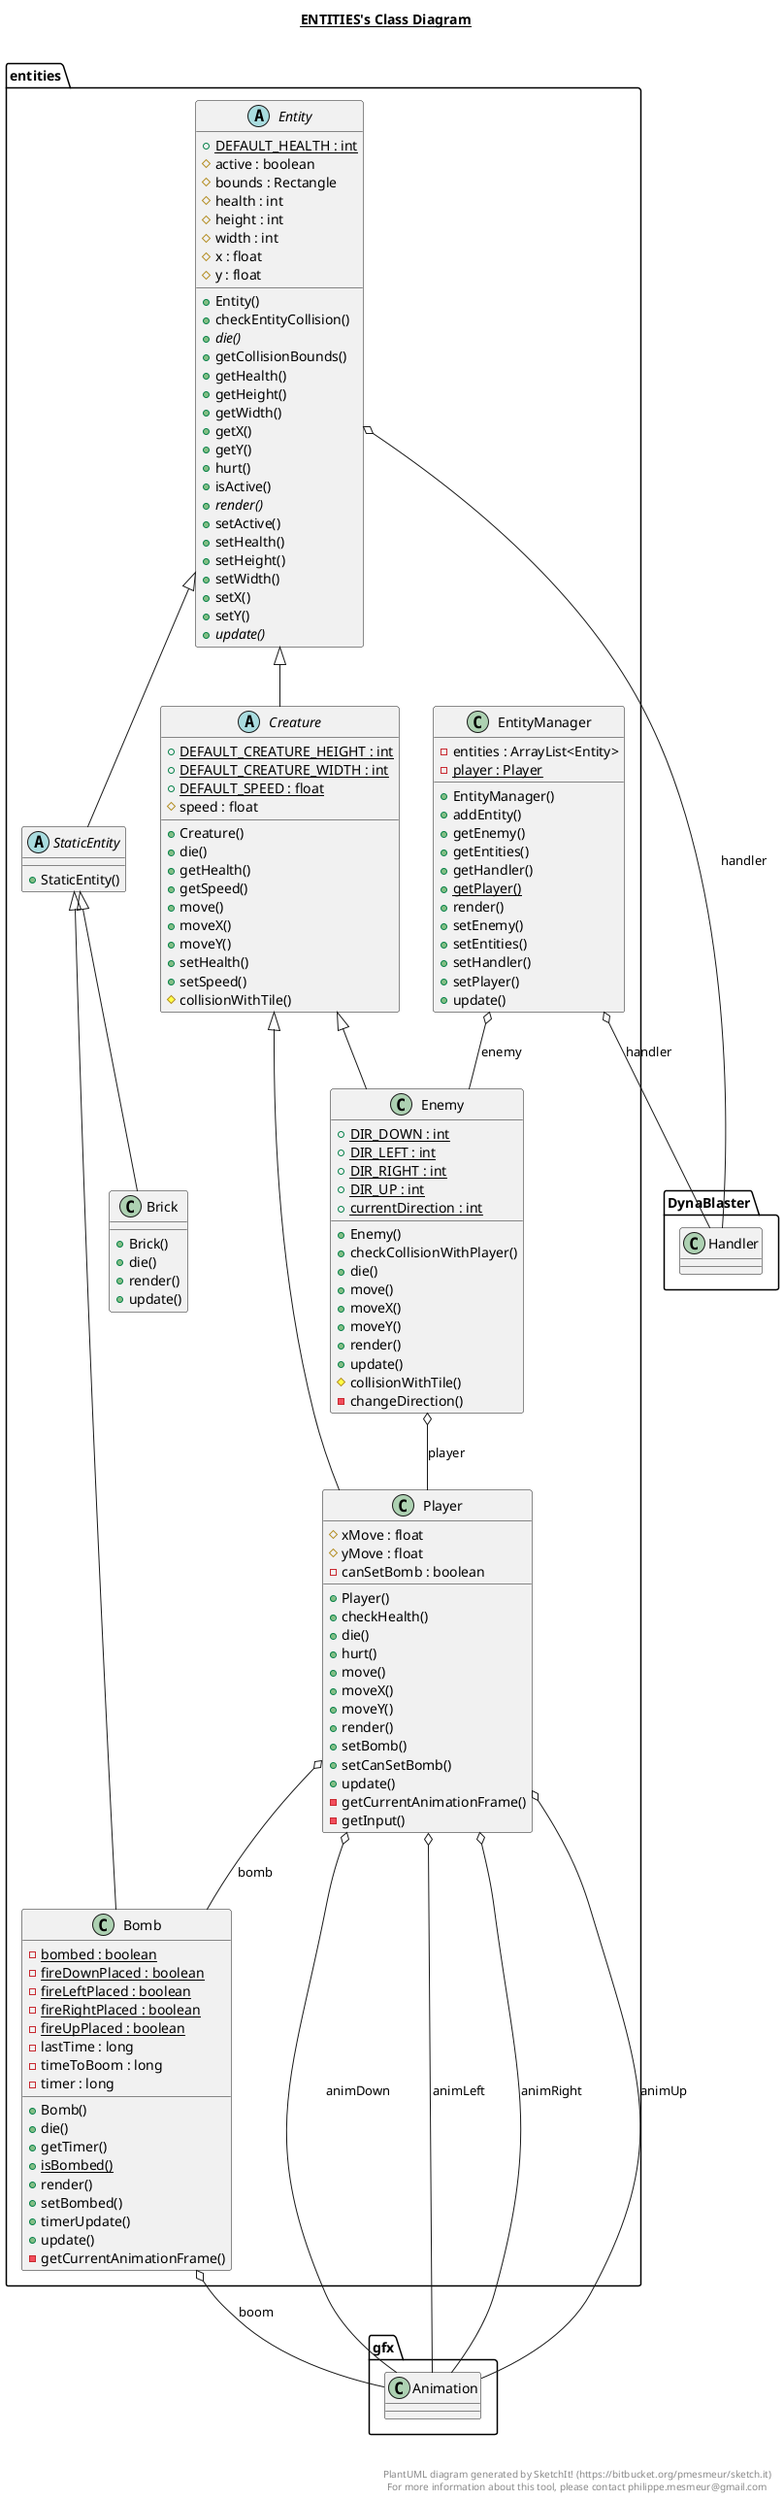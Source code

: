 @startuml

title __ENTITIES's Class Diagram__\n

  namespace entities {
    class entities.Bomb {
        {static} - bombed : boolean
        {static} - fireDownPlaced : boolean
        {static} - fireLeftPlaced : boolean
        {static} - fireRightPlaced : boolean
        {static} - fireUpPlaced : boolean
        - lastTime : long
        - timeToBoom : long
        - timer : long
        + Bomb()
        + die()
        + getTimer()
        {static} + isBombed()
        + render()
        + setBombed()
        + timerUpdate()
        + update()
        - getCurrentAnimationFrame()
    }
  }
  

  namespace entities {
    class entities.Brick {
        + Brick()
        + die()
        + render()
        + update()
    }
  }
  

  namespace entities {
    abstract class entities.Creature {
        {static} + DEFAULT_CREATURE_HEIGHT : int
        {static} + DEFAULT_CREATURE_WIDTH : int
        {static} + DEFAULT_SPEED : float
        # speed : float
        + Creature()
        + die()
        + getHealth()
        + getSpeed()
        + move()
        + moveX()
        + moveY()
        + setHealth()
        + setSpeed()
        # collisionWithTile()
    }
  }
  

  namespace entities {
    class entities.Enemy {
        {static} + DIR_DOWN : int
        {static} + DIR_LEFT : int
        {static} + DIR_RIGHT : int
        {static} + DIR_UP : int
        {static} + currentDirection : int
        + Enemy()
        + checkCollisionWithPlayer()
        + die()
        + move()
        + moveX()
        + moveY()
        + render()
        + update()
        # collisionWithTile()
        - changeDirection()
    }
  }
  

  namespace entities {
    abstract class entities.Entity {
        {static} + DEFAULT_HEALTH : int
        # active : boolean
        # bounds : Rectangle
        # health : int
        # height : int
        # width : int
        # x : float
        # y : float
        + Entity()
        + checkEntityCollision()
        {abstract} + die()
        + getCollisionBounds()
        + getHealth()
        + getHeight()
        + getWidth()
        + getX()
        + getY()
        + hurt()
        + isActive()
        {abstract} + render()
        + setActive()
        + setHealth()
        + setHeight()
        + setWidth()
        + setX()
        + setY()
        {abstract} + update()
    }
  }
  

  namespace entities {
    class entities.EntityManager {
        - entities : ArrayList<Entity>
        {static} - player : Player
        + EntityManager()
        + addEntity()
        + getEnemy()
        + getEntities()
        + getHandler()
        {static} + getPlayer()
        + render()
        + setEnemy()
        + setEntities()
        + setHandler()
        + setPlayer()
        + update()
    }
  }
  

  namespace entities {
    class entities.Player {
        # xMove : float
        # yMove : float
        - canSetBomb : boolean
        + Player()
        + checkHealth()
        + die()
        + hurt()
        + move()
        + moveX()
        + moveY()
        + render()
        + setBomb()
        + setCanSetBomb()
        + update()
        - getCurrentAnimationFrame()
        - getInput()
    }
  }
  

  namespace entities {
    abstract class entities.StaticEntity {
        + StaticEntity()
    }
  }
  

  entities.Bomb -up-|> entities.StaticEntity
  entities.Bomb o-- gfx.Animation : boom
  entities.Brick -up-|> entities.StaticEntity
  entities.Creature -up-|> entities.Entity
  entities.Enemy -up-|> entities.Creature
  entities.Enemy o-- entities.Player : player
  entities.Entity o-- DynaBlaster.Handler : handler
  entities.EntityManager o-- entities.Enemy : enemy
  entities.EntityManager o-- DynaBlaster.Handler : handler
  entities.Player -up-|> entities.Creature
  entities.Player o-- entities.Bomb : bomb
  entities.Player o-- gfx.Animation : animDown
  entities.Player o-- gfx.Animation : animLeft
  entities.Player o-- gfx.Animation : animRight
  entities.Player o-- gfx.Animation : animUp
  entities.StaticEntity -up-|> entities.Entity


right footer


PlantUML diagram generated by SketchIt! (https://bitbucket.org/pmesmeur/sketch.it)
For more information about this tool, please contact philippe.mesmeur@gmail.com
endfooter

@enduml
